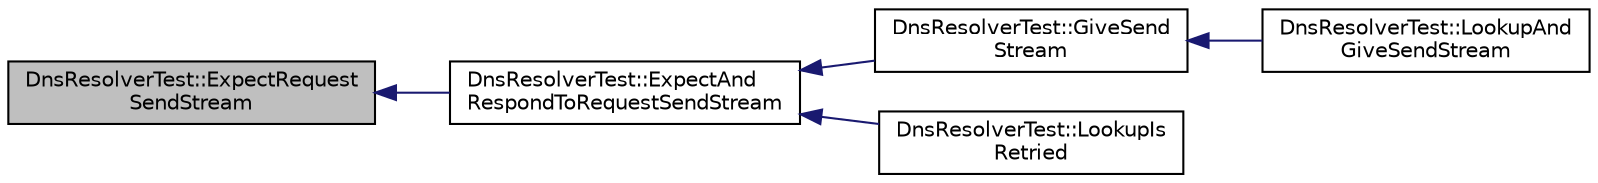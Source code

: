 digraph "DnsResolverTest::ExpectRequestSendStream"
{
 // INTERACTIVE_SVG=YES
  edge [fontname="Helvetica",fontsize="10",labelfontname="Helvetica",labelfontsize="10"];
  node [fontname="Helvetica",fontsize="10",shape=record];
  rankdir="LR";
  Node107 [label="DnsResolverTest::ExpectRequest\lSendStream",height=0.2,width=0.4,color="black", fillcolor="grey75", style="filled", fontcolor="black"];
  Node107 -> Node108 [dir="back",color="midnightblue",fontsize="10",style="solid",fontname="Helvetica"];
  Node108 [label="DnsResolverTest::ExpectAnd\lRespondToRequestSendStream",height=0.2,width=0.4,color="black", fillcolor="white", style="filled",URL="$dd/d31/class_dns_resolver_test.html#a79be6aaf8e255362c6d53115cb894b92"];
  Node108 -> Node109 [dir="back",color="midnightblue",fontsize="10",style="solid",fontname="Helvetica"];
  Node109 [label="DnsResolverTest::GiveSend\lStream",height=0.2,width=0.4,color="black", fillcolor="white", style="filled",URL="$dd/d31/class_dns_resolver_test.html#abde4764abb0aac972fee63c8358722f6"];
  Node109 -> Node110 [dir="back",color="midnightblue",fontsize="10",style="solid",fontname="Helvetica"];
  Node110 [label="DnsResolverTest::LookupAnd\lGiveSendStream",height=0.2,width=0.4,color="black", fillcolor="white", style="filled",URL="$dd/d31/class_dns_resolver_test.html#ab073f08530d8f41d887779fb79066f43"];
  Node108 -> Node111 [dir="back",color="midnightblue",fontsize="10",style="solid",fontname="Helvetica"];
  Node111 [label="DnsResolverTest::LookupIs\lRetried",height=0.2,width=0.4,color="black", fillcolor="white", style="filled",URL="$dd/d31/class_dns_resolver_test.html#afeae942858bcd81d5db1547252ecab80"];
}
